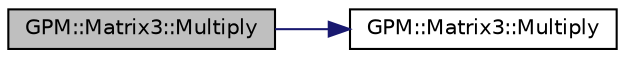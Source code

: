 digraph "GPM::Matrix3::Multiply"
{
 // INTERACTIVE_SVG=YES
 // LATEX_PDF_SIZE
  edge [fontname="Helvetica",fontsize="10",labelfontname="Helvetica",labelfontsize="10"];
  node [fontname="Helvetica",fontsize="10",shape=record];
  rankdir="LR";
  Node120 [label="GPM::Matrix3::Multiply",height=0.2,width=0.4,color="black", fillcolor="grey75", style="filled", fontcolor="black",tooltip="Multiply scalar to matrix left."];
  Node120 -> Node121 [color="midnightblue",fontsize="10",style="solid",fontname="Helvetica"];
  Node121 [label="GPM::Matrix3::Multiply",height=0.2,width=0.4,color="black", fillcolor="white", style="filled",URL="$struct_g_p_m_1_1_matrix3.html#a708b2a010728cfcb8800fc058c3dd403",tooltip="Multiply scalar to elements."];
}
